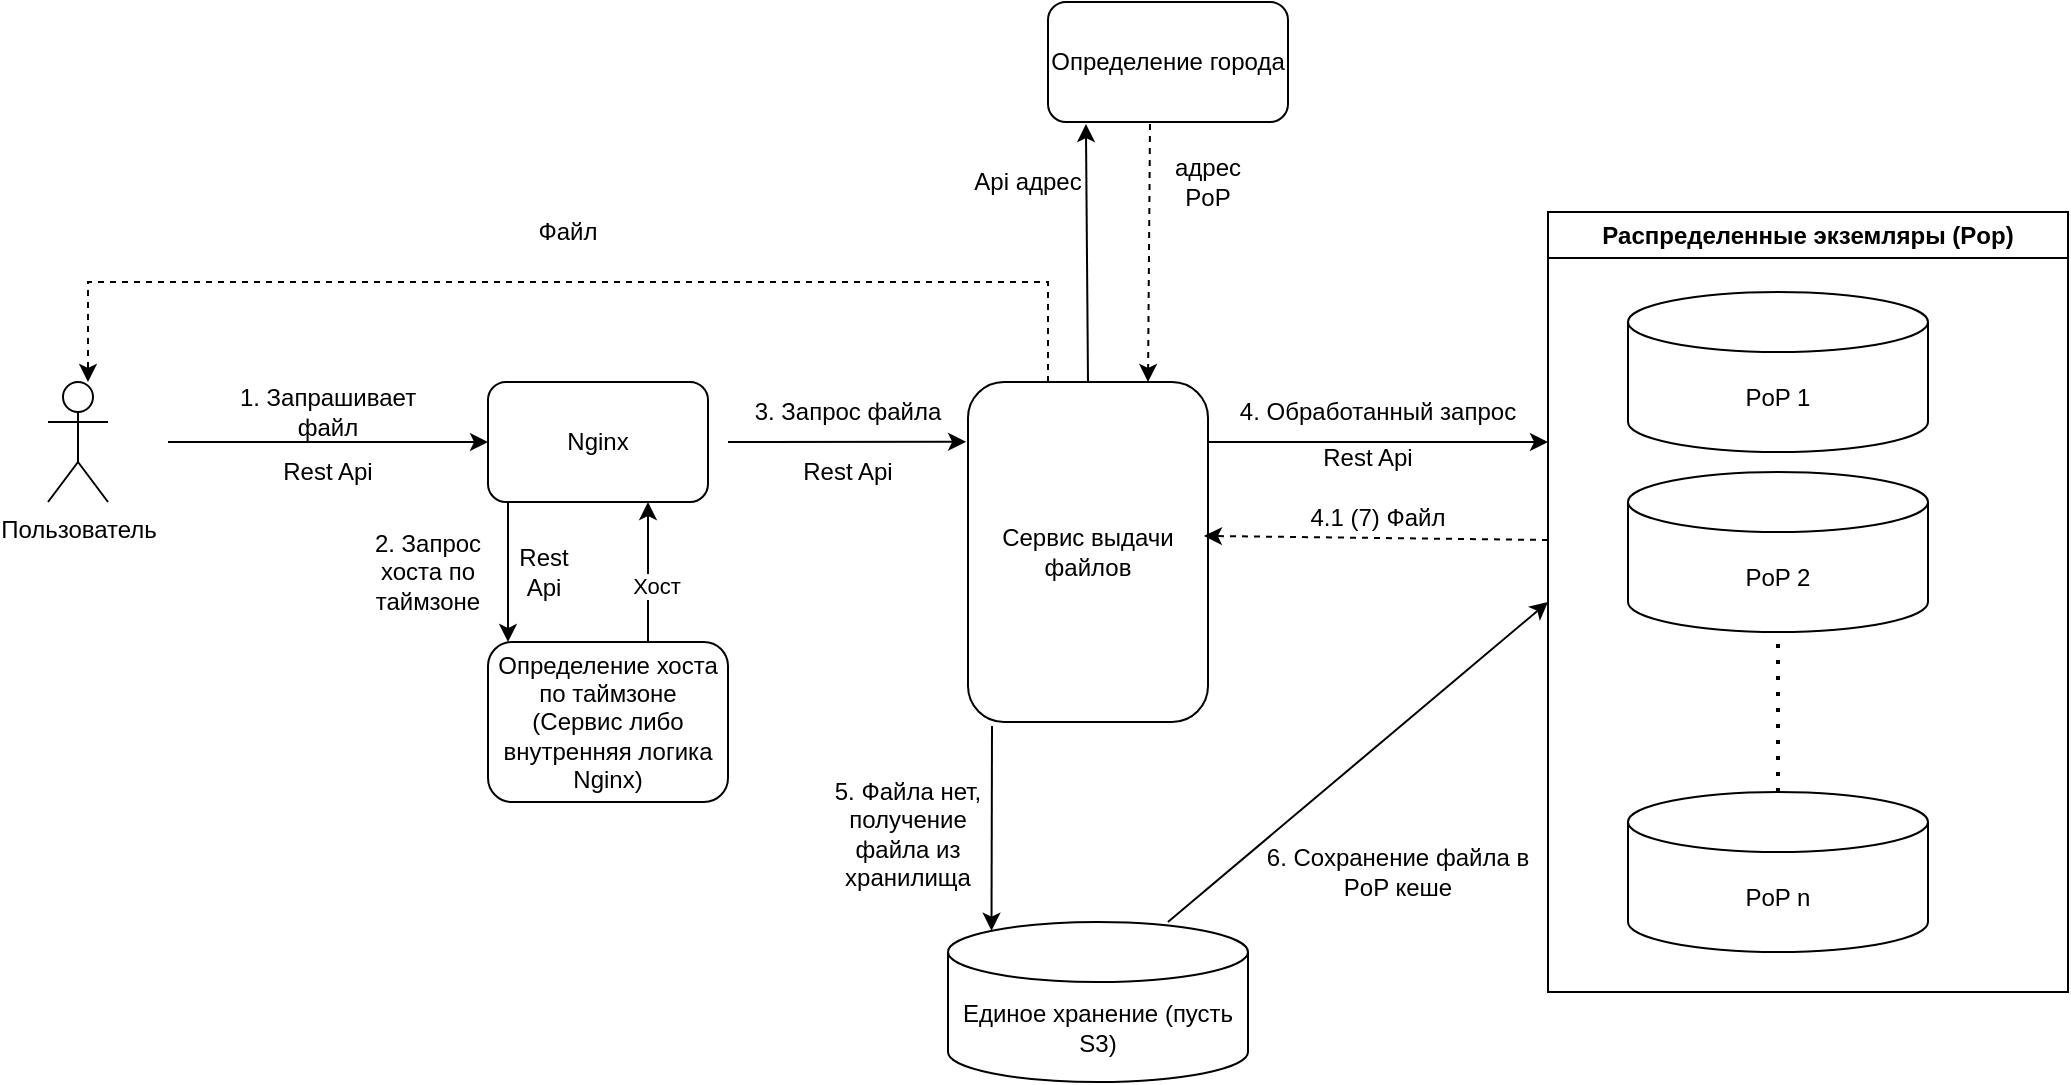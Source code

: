 <mxfile version="24.7.17">
  <diagram name="Страница — 1" id="oaOT4wNU2OzfZMqjTV95">
    <mxGraphModel dx="1642" dy="1136" grid="1" gridSize="10" guides="1" tooltips="1" connect="1" arrows="1" fold="1" page="1" pageScale="1" pageWidth="827" pageHeight="1169" math="0" shadow="0">
      <root>
        <mxCell id="0" />
        <mxCell id="1" parent="0" />
        <mxCell id="PjPgxiwjBKr7eb9iT_96-1" value="Пользователь" style="shape=umlActor;verticalLabelPosition=bottom;verticalAlign=top;html=1;outlineConnect=0;" vertex="1" parent="1">
          <mxGeometry x="100" y="250" width="30" height="60" as="geometry" />
        </mxCell>
        <mxCell id="PjPgxiwjBKr7eb9iT_96-3" value="" style="endArrow=classic;html=1;rounded=0;" edge="1" parent="1">
          <mxGeometry width="50" height="50" relative="1" as="geometry">
            <mxPoint x="160" y="280" as="sourcePoint" />
            <mxPoint x="320" y="280" as="targetPoint" />
          </mxGeometry>
        </mxCell>
        <mxCell id="PjPgxiwjBKr7eb9iT_96-4" value="1. Запрашивает файл" style="text;html=1;align=center;verticalAlign=middle;whiteSpace=wrap;rounded=0;" vertex="1" parent="1">
          <mxGeometry x="180" y="250" width="120" height="30" as="geometry" />
        </mxCell>
        <mxCell id="PjPgxiwjBKr7eb9iT_96-6" value="Rest Api" style="text;html=1;align=center;verticalAlign=middle;whiteSpace=wrap;rounded=0;" vertex="1" parent="1">
          <mxGeometry x="180" y="280" width="120" height="30" as="geometry" />
        </mxCell>
        <mxCell id="PjPgxiwjBKr7eb9iT_96-7" value="Nginx" style="rounded=1;whiteSpace=wrap;html=1;" vertex="1" parent="1">
          <mxGeometry x="320" y="250" width="110" height="60" as="geometry" />
        </mxCell>
        <mxCell id="PjPgxiwjBKr7eb9iT_96-8" value="Определение хоста по таймзоне&lt;div&gt;(Сервис либо внутренняя логика Nginx)&lt;/div&gt;" style="rounded=1;whiteSpace=wrap;html=1;" vertex="1" parent="1">
          <mxGeometry x="320" y="380" width="120" height="80" as="geometry" />
        </mxCell>
        <mxCell id="PjPgxiwjBKr7eb9iT_96-9" value="" style="endArrow=classic;html=1;rounded=0;" edge="1" parent="1">
          <mxGeometry width="50" height="50" relative="1" as="geometry">
            <mxPoint x="330" y="310" as="sourcePoint" />
            <mxPoint x="330" y="380" as="targetPoint" />
          </mxGeometry>
        </mxCell>
        <mxCell id="PjPgxiwjBKr7eb9iT_96-10" value="2. Запрос хоста по таймзоне" style="text;html=1;align=center;verticalAlign=middle;whiteSpace=wrap;rounded=0;" vertex="1" parent="1">
          <mxGeometry x="250" y="320" width="80" height="50" as="geometry" />
        </mxCell>
        <mxCell id="PjPgxiwjBKr7eb9iT_96-11" value="Rest Api" style="text;html=1;align=center;verticalAlign=middle;whiteSpace=wrap;rounded=0;" vertex="1" parent="1">
          <mxGeometry x="326" y="330" width="44" height="30" as="geometry" />
        </mxCell>
        <mxCell id="PjPgxiwjBKr7eb9iT_96-14" value="" style="endArrow=classic;html=1;rounded=0;" edge="1" parent="1">
          <mxGeometry width="50" height="50" relative="1" as="geometry">
            <mxPoint x="400" y="380" as="sourcePoint" />
            <mxPoint x="400" y="310" as="targetPoint" />
          </mxGeometry>
        </mxCell>
        <mxCell id="PjPgxiwjBKr7eb9iT_96-15" value="Хост" style="edgeLabel;html=1;align=center;verticalAlign=middle;resizable=0;points=[];" vertex="1" connectable="0" parent="PjPgxiwjBKr7eb9iT_96-14">
          <mxGeometry x="-0.2" y="-4" relative="1" as="geometry">
            <mxPoint as="offset" />
          </mxGeometry>
        </mxCell>
        <mxCell id="PjPgxiwjBKr7eb9iT_96-16" value="Сервис выдачи файлов" style="rounded=1;whiteSpace=wrap;html=1;" vertex="1" parent="1">
          <mxGeometry x="560" y="250" width="120" height="170" as="geometry" />
        </mxCell>
        <mxCell id="PjPgxiwjBKr7eb9iT_96-17" value="" style="endArrow=classic;html=1;rounded=0;entryX=-0.008;entryY=0.176;entryDx=0;entryDy=0;entryPerimeter=0;" edge="1" parent="1" target="PjPgxiwjBKr7eb9iT_96-16">
          <mxGeometry width="50" height="50" relative="1" as="geometry">
            <mxPoint x="440" y="280" as="sourcePoint" />
            <mxPoint x="530" y="280" as="targetPoint" />
          </mxGeometry>
        </mxCell>
        <mxCell id="PjPgxiwjBKr7eb9iT_96-18" value="Rest Api" style="text;html=1;align=center;verticalAlign=middle;whiteSpace=wrap;rounded=0;" vertex="1" parent="1">
          <mxGeometry x="440" y="280" width="120" height="30" as="geometry" />
        </mxCell>
        <mxCell id="PjPgxiwjBKr7eb9iT_96-19" value="3. Запрос файла" style="text;html=1;align=center;verticalAlign=middle;whiteSpace=wrap;rounded=0;" vertex="1" parent="1">
          <mxGeometry x="440" y="250" width="120" height="30" as="geometry" />
        </mxCell>
        <mxCell id="PjPgxiwjBKr7eb9iT_96-20" value="Распределенные экземляры (Pop)" style="swimlane;whiteSpace=wrap;html=1;" vertex="1" parent="1">
          <mxGeometry x="850" y="165" width="260" height="390" as="geometry" />
        </mxCell>
        <mxCell id="PjPgxiwjBKr7eb9iT_96-21" value="PoP 1" style="shape=cylinder3;whiteSpace=wrap;html=1;boundedLbl=1;backgroundOutline=1;size=15;" vertex="1" parent="PjPgxiwjBKr7eb9iT_96-20">
          <mxGeometry x="40" y="40" width="150" height="80" as="geometry" />
        </mxCell>
        <mxCell id="PjPgxiwjBKr7eb9iT_96-22" value="PoP 2" style="shape=cylinder3;whiteSpace=wrap;html=1;boundedLbl=1;backgroundOutline=1;size=15;" vertex="1" parent="PjPgxiwjBKr7eb9iT_96-20">
          <mxGeometry x="40" y="130" width="150" height="80" as="geometry" />
        </mxCell>
        <mxCell id="PjPgxiwjBKr7eb9iT_96-23" value="PoP n" style="shape=cylinder3;whiteSpace=wrap;html=1;boundedLbl=1;backgroundOutline=1;size=15;" vertex="1" parent="PjPgxiwjBKr7eb9iT_96-20">
          <mxGeometry x="40" y="290" width="150" height="80" as="geometry" />
        </mxCell>
        <mxCell id="PjPgxiwjBKr7eb9iT_96-24" value="" style="endArrow=none;dashed=1;html=1;dashPattern=1 3;strokeWidth=2;rounded=0;exitX=0.5;exitY=0;exitDx=0;exitDy=0;exitPerimeter=0;entryX=0.5;entryY=1;entryDx=0;entryDy=0;entryPerimeter=0;" edge="1" parent="PjPgxiwjBKr7eb9iT_96-20" source="PjPgxiwjBKr7eb9iT_96-23" target="PjPgxiwjBKr7eb9iT_96-22">
          <mxGeometry width="50" height="50" relative="1" as="geometry">
            <mxPoint x="70" y="260" as="sourcePoint" />
            <mxPoint x="120" y="210" as="targetPoint" />
          </mxGeometry>
        </mxCell>
        <mxCell id="PjPgxiwjBKr7eb9iT_96-26" value="4. Обработанный запрос" style="text;html=1;align=center;verticalAlign=middle;whiteSpace=wrap;rounded=0;" vertex="1" parent="1">
          <mxGeometry x="690" y="250" width="150" height="30" as="geometry" />
        </mxCell>
        <mxCell id="PjPgxiwjBKr7eb9iT_96-29" value="" style="endArrow=classic;html=1;rounded=0;" edge="1" parent="1">
          <mxGeometry width="50" height="50" relative="1" as="geometry">
            <mxPoint x="680" y="280" as="sourcePoint" />
            <mxPoint x="850" y="280" as="targetPoint" />
          </mxGeometry>
        </mxCell>
        <mxCell id="PjPgxiwjBKr7eb9iT_96-31" value="" style="endArrow=classic;html=1;rounded=0;entryX=0.983;entryY=0.335;entryDx=0;entryDy=0;entryPerimeter=0;dashed=1;" edge="1" parent="1">
          <mxGeometry width="50" height="50" relative="1" as="geometry">
            <mxPoint x="850" y="329" as="sourcePoint" />
            <mxPoint x="677.96" y="326.95" as="targetPoint" />
          </mxGeometry>
        </mxCell>
        <mxCell id="PjPgxiwjBKr7eb9iT_96-32" value="4.1 (7) Файл" style="text;html=1;align=center;verticalAlign=middle;whiteSpace=wrap;rounded=0;" vertex="1" parent="1">
          <mxGeometry x="725" y="303" width="80" height="30" as="geometry" />
        </mxCell>
        <mxCell id="PjPgxiwjBKr7eb9iT_96-33" value="Единое хранение (пусть S3)" style="shape=cylinder3;whiteSpace=wrap;html=1;boundedLbl=1;backgroundOutline=1;size=15;" vertex="1" parent="1">
          <mxGeometry x="550" y="520" width="150" height="80" as="geometry" />
        </mxCell>
        <mxCell id="PjPgxiwjBKr7eb9iT_96-34" value="" style="endArrow=classic;html=1;rounded=0;dashed=1;" edge="1" parent="1">
          <mxGeometry width="50" height="50" relative="1" as="geometry">
            <mxPoint x="600" y="250" as="sourcePoint" />
            <mxPoint x="120" y="250" as="targetPoint" />
            <Array as="points">
              <mxPoint x="600" y="200" />
              <mxPoint x="370" y="200" />
              <mxPoint x="120" y="200" />
            </Array>
          </mxGeometry>
        </mxCell>
        <mxCell id="PjPgxiwjBKr7eb9iT_96-35" value="Файл" style="text;html=1;align=center;verticalAlign=middle;whiteSpace=wrap;rounded=0;" vertex="1" parent="1">
          <mxGeometry x="320" y="160" width="80" height="30" as="geometry" />
        </mxCell>
        <mxCell id="PjPgxiwjBKr7eb9iT_96-37" value="" style="endArrow=classic;html=1;rounded=0;entryX=0.145;entryY=0;entryDx=0;entryDy=4.35;entryPerimeter=0;exitX=0.1;exitY=1.012;exitDx=0;exitDy=0;exitPerimeter=0;" edge="1" parent="1" source="PjPgxiwjBKr7eb9iT_96-16" target="PjPgxiwjBKr7eb9iT_96-33">
          <mxGeometry width="50" height="50" relative="1" as="geometry">
            <mxPoint x="480" y="560" as="sourcePoint" />
            <mxPoint x="530" y="510" as="targetPoint" />
          </mxGeometry>
        </mxCell>
        <mxCell id="PjPgxiwjBKr7eb9iT_96-38" value="5. Файла нет, получение файла из хранилища" style="text;html=1;align=center;verticalAlign=middle;whiteSpace=wrap;rounded=0;" vertex="1" parent="1">
          <mxGeometry x="490" y="436" width="80" height="80" as="geometry" />
        </mxCell>
        <mxCell id="PjPgxiwjBKr7eb9iT_96-41" value="" style="endArrow=classic;html=1;rounded=0;exitX=0.733;exitY=0;exitDx=0;exitDy=0;exitPerimeter=0;" edge="1" parent="1" source="PjPgxiwjBKr7eb9iT_96-33">
          <mxGeometry width="50" height="50" relative="1" as="geometry">
            <mxPoint x="910" y="710" as="sourcePoint" />
            <mxPoint x="850" y="360" as="targetPoint" />
          </mxGeometry>
        </mxCell>
        <mxCell id="PjPgxiwjBKr7eb9iT_96-42" value="6. Сохранение файла в PoP кеше" style="text;html=1;align=center;verticalAlign=middle;whiteSpace=wrap;rounded=0;" vertex="1" parent="1">
          <mxGeometry x="700" y="470" width="150" height="50" as="geometry" />
        </mxCell>
        <mxCell id="PjPgxiwjBKr7eb9iT_96-43" value="Rest Api" style="text;html=1;align=center;verticalAlign=middle;whiteSpace=wrap;rounded=0;" vertex="1" parent="1">
          <mxGeometry x="700" y="273" width="120" height="30" as="geometry" />
        </mxCell>
        <mxCell id="PjPgxiwjBKr7eb9iT_96-44" value="Определение города" style="rounded=1;whiteSpace=wrap;html=1;" vertex="1" parent="1">
          <mxGeometry x="600" y="60" width="120" height="60" as="geometry" />
        </mxCell>
        <mxCell id="PjPgxiwjBKr7eb9iT_96-45" value="" style="endArrow=classic;html=1;rounded=0;entryX=0.158;entryY=1.017;entryDx=0;entryDy=0;entryPerimeter=0;" edge="1" parent="1" target="PjPgxiwjBKr7eb9iT_96-44">
          <mxGeometry width="50" height="50" relative="1" as="geometry">
            <mxPoint x="620" y="250" as="sourcePoint" />
            <mxPoint x="670" y="200" as="targetPoint" />
          </mxGeometry>
        </mxCell>
        <mxCell id="PjPgxiwjBKr7eb9iT_96-46" value="Api адрес" style="text;html=1;align=center;verticalAlign=middle;whiteSpace=wrap;rounded=0;" vertex="1" parent="1">
          <mxGeometry x="560" y="135" width="60" height="30" as="geometry" />
        </mxCell>
        <mxCell id="PjPgxiwjBKr7eb9iT_96-47" value="" style="endArrow=classic;html=1;rounded=0;entryX=0.75;entryY=0;entryDx=0;entryDy=0;exitX=0.425;exitY=1.017;exitDx=0;exitDy=0;exitPerimeter=0;dashed=1;" edge="1" parent="1" source="PjPgxiwjBKr7eb9iT_96-44" target="PjPgxiwjBKr7eb9iT_96-16">
          <mxGeometry width="50" height="50" relative="1" as="geometry">
            <mxPoint x="670" y="130" as="sourcePoint" />
            <mxPoint x="658" y="247" as="targetPoint" />
          </mxGeometry>
        </mxCell>
        <mxCell id="PjPgxiwjBKr7eb9iT_96-48" value="адрес PoP" style="text;html=1;align=center;verticalAlign=middle;whiteSpace=wrap;rounded=0;" vertex="1" parent="1">
          <mxGeometry x="650" y="135" width="60" height="30" as="geometry" />
        </mxCell>
      </root>
    </mxGraphModel>
  </diagram>
</mxfile>
